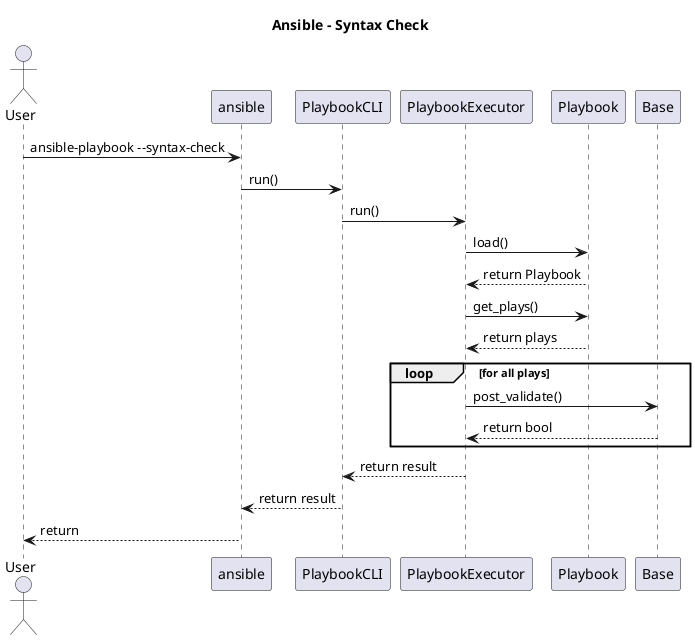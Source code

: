 @startuml
title Ansible - Syntax Check

actor User
User->ansible: ansible-playbook --syntax-check
ansible->PlaybookCLI: run()
PlaybookCLI->PlaybookExecutor:run()
PlaybookExecutor->Playbook:load()
Playbook-->PlaybookExecutor: return Playbook
PlaybookExecutor->Playbook:get_plays()
Playbook-->PlaybookExecutor: return plays
loop for all plays
    PlaybookExecutor->Base: post_validate()
    Base-->PlaybookExecutor: return bool
end
PlaybookExecutor-->PlaybookCLI: return result
PlaybookCLI-->ansible: return result
ansible-->User: return
@enduml